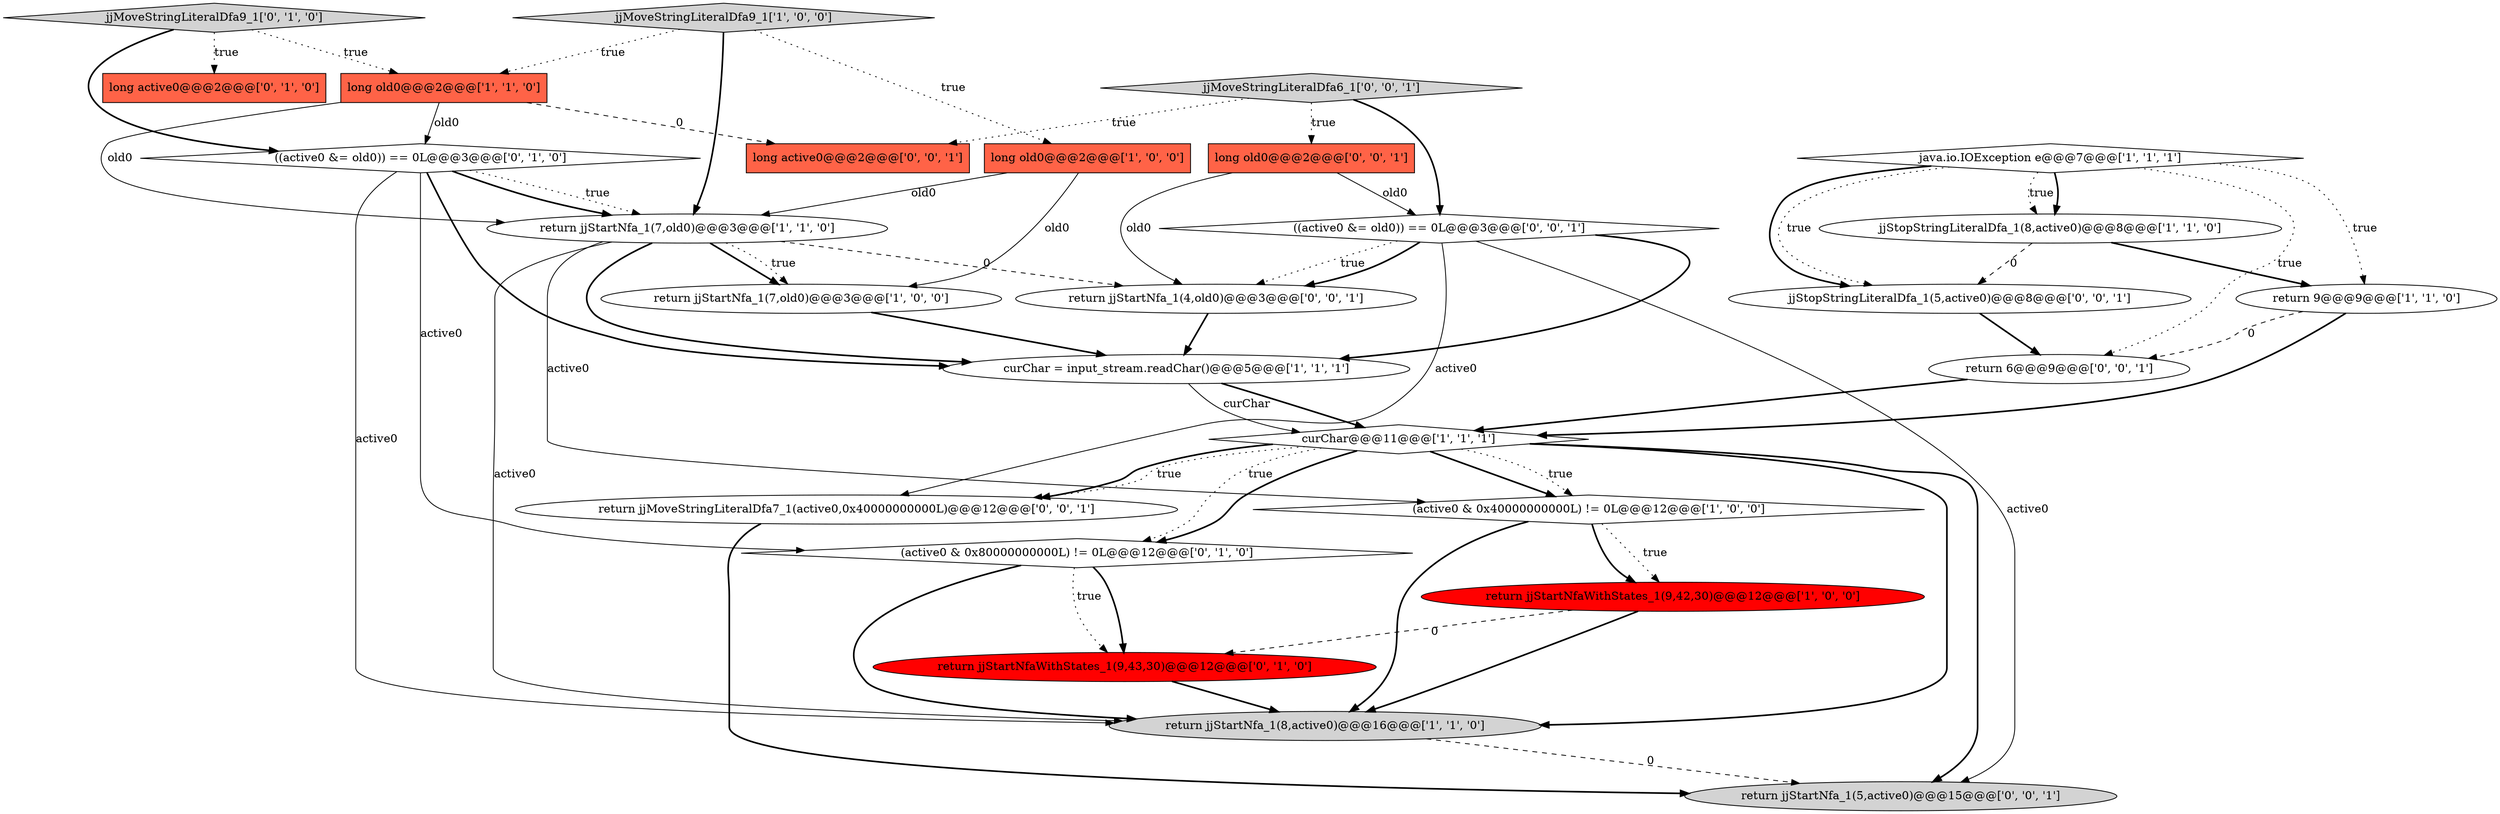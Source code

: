 digraph {
8 [style = filled, label = "jjMoveStringLiteralDfa9_1['1', '0', '0']", fillcolor = lightgray, shape = diamond image = "AAA0AAABBB1BBB"];
2 [style = filled, label = "curChar@@@11@@@['1', '1', '1']", fillcolor = white, shape = diamond image = "AAA0AAABBB1BBB"];
13 [style = filled, label = "((active0 &= old0)) == 0L@@@3@@@['0', '1', '0']", fillcolor = white, shape = diamond image = "AAA0AAABBB2BBB"];
18 [style = filled, label = "return 6@@@9@@@['0', '0', '1']", fillcolor = white, shape = ellipse image = "AAA0AAABBB3BBB"];
24 [style = filled, label = "return jjStartNfa_1(5,active0)@@@15@@@['0', '0', '1']", fillcolor = lightgray, shape = ellipse image = "AAA0AAABBB3BBB"];
1 [style = filled, label = "curChar = input_stream.readChar()@@@5@@@['1', '1', '1']", fillcolor = white, shape = ellipse image = "AAA0AAABBB1BBB"];
22 [style = filled, label = "((active0 &= old0)) == 0L@@@3@@@['0', '0', '1']", fillcolor = white, shape = diamond image = "AAA0AAABBB3BBB"];
16 [style = filled, label = "jjMoveStringLiteralDfa9_1['0', '1', '0']", fillcolor = lightgray, shape = diamond image = "AAA0AAABBB2BBB"];
19 [style = filled, label = "long old0@@@2@@@['0', '0', '1']", fillcolor = tomato, shape = box image = "AAA0AAABBB3BBB"];
0 [style = filled, label = "long old0@@@2@@@['1', '0', '0']", fillcolor = tomato, shape = box image = "AAA0AAABBB1BBB"];
6 [style = filled, label = "return jjStartNfa_1(7,old0)@@@3@@@['1', '1', '0']", fillcolor = white, shape = ellipse image = "AAA0AAABBB1BBB"];
20 [style = filled, label = "long active0@@@2@@@['0', '0', '1']", fillcolor = tomato, shape = box image = "AAA0AAABBB3BBB"];
12 [style = filled, label = "long old0@@@2@@@['1', '1', '0']", fillcolor = tomato, shape = box image = "AAA0AAABBB1BBB"];
21 [style = filled, label = "return jjMoveStringLiteralDfa7_1(active0,0x40000000000L)@@@12@@@['0', '0', '1']", fillcolor = white, shape = ellipse image = "AAA0AAABBB3BBB"];
9 [style = filled, label = "java.io.IOException e@@@7@@@['1', '1', '1']", fillcolor = white, shape = diamond image = "AAA0AAABBB1BBB"];
26 [style = filled, label = "jjMoveStringLiteralDfa6_1['0', '0', '1']", fillcolor = lightgray, shape = diamond image = "AAA0AAABBB3BBB"];
3 [style = filled, label = "return jjStartNfa_1(8,active0)@@@16@@@['1', '1', '0']", fillcolor = lightgray, shape = ellipse image = "AAA0AAABBB1BBB"];
5 [style = filled, label = "(active0 & 0x40000000000L) != 0L@@@12@@@['1', '0', '0']", fillcolor = white, shape = diamond image = "AAA0AAABBB1BBB"];
25 [style = filled, label = "jjStopStringLiteralDfa_1(5,active0)@@@8@@@['0', '0', '1']", fillcolor = white, shape = ellipse image = "AAA0AAABBB3BBB"];
4 [style = filled, label = "return jjStartNfa_1(7,old0)@@@3@@@['1', '0', '0']", fillcolor = white, shape = ellipse image = "AAA0AAABBB1BBB"];
11 [style = filled, label = "jjStopStringLiteralDfa_1(8,active0)@@@8@@@['1', '1', '0']", fillcolor = white, shape = ellipse image = "AAA0AAABBB1BBB"];
14 [style = filled, label = "(active0 & 0x80000000000L) != 0L@@@12@@@['0', '1', '0']", fillcolor = white, shape = diamond image = "AAA0AAABBB2BBB"];
7 [style = filled, label = "return jjStartNfaWithStates_1(9,42,30)@@@12@@@['1', '0', '0']", fillcolor = red, shape = ellipse image = "AAA1AAABBB1BBB"];
10 [style = filled, label = "return 9@@@9@@@['1', '1', '0']", fillcolor = white, shape = ellipse image = "AAA0AAABBB1BBB"];
15 [style = filled, label = "long active0@@@2@@@['0', '1', '0']", fillcolor = tomato, shape = box image = "AAA0AAABBB2BBB"];
17 [style = filled, label = "return jjStartNfaWithStates_1(9,43,30)@@@12@@@['0', '1', '0']", fillcolor = red, shape = ellipse image = "AAA1AAABBB2BBB"];
23 [style = filled, label = "return jjStartNfa_1(4,old0)@@@3@@@['0', '0', '1']", fillcolor = white, shape = ellipse image = "AAA0AAABBB3BBB"];
13->14 [style = solid, label="active0"];
13->6 [style = dotted, label="true"];
5->3 [style = bold, label=""];
14->3 [style = bold, label=""];
16->13 [style = bold, label=""];
16->12 [style = dotted, label="true"];
12->20 [style = dashed, label="0"];
9->11 [style = bold, label=""];
22->23 [style = dotted, label="true"];
7->17 [style = dashed, label="0"];
9->11 [style = dotted, label="true"];
2->3 [style = bold, label=""];
3->24 [style = dashed, label="0"];
0->4 [style = solid, label="old0"];
25->18 [style = bold, label=""];
26->20 [style = dotted, label="true"];
6->3 [style = solid, label="active0"];
26->19 [style = dotted, label="true"];
8->6 [style = bold, label=""];
19->22 [style = solid, label="old0"];
22->21 [style = solid, label="active0"];
2->21 [style = dotted, label="true"];
14->17 [style = bold, label=""];
21->24 [style = bold, label=""];
18->2 [style = bold, label=""];
1->2 [style = solid, label="curChar"];
22->24 [style = solid, label="active0"];
22->23 [style = bold, label=""];
7->3 [style = bold, label=""];
13->1 [style = bold, label=""];
9->25 [style = dotted, label="true"];
26->22 [style = bold, label=""];
10->18 [style = dashed, label="0"];
14->17 [style = dotted, label="true"];
6->1 [style = bold, label=""];
6->4 [style = bold, label=""];
13->3 [style = solid, label="active0"];
12->6 [style = solid, label="old0"];
8->12 [style = dotted, label="true"];
6->4 [style = dotted, label="true"];
5->7 [style = dotted, label="true"];
11->10 [style = bold, label=""];
2->21 [style = bold, label=""];
9->25 [style = bold, label=""];
2->14 [style = bold, label=""];
11->25 [style = dashed, label="0"];
17->3 [style = bold, label=""];
0->6 [style = solid, label="old0"];
23->1 [style = bold, label=""];
9->18 [style = dotted, label="true"];
19->23 [style = solid, label="old0"];
2->14 [style = dotted, label="true"];
5->7 [style = bold, label=""];
8->0 [style = dotted, label="true"];
4->1 [style = bold, label=""];
1->2 [style = bold, label=""];
10->2 [style = bold, label=""];
22->1 [style = bold, label=""];
13->6 [style = bold, label=""];
2->24 [style = bold, label=""];
2->5 [style = dotted, label="true"];
6->5 [style = solid, label="active0"];
9->10 [style = dotted, label="true"];
6->23 [style = dashed, label="0"];
12->13 [style = solid, label="old0"];
2->5 [style = bold, label=""];
16->15 [style = dotted, label="true"];
}
